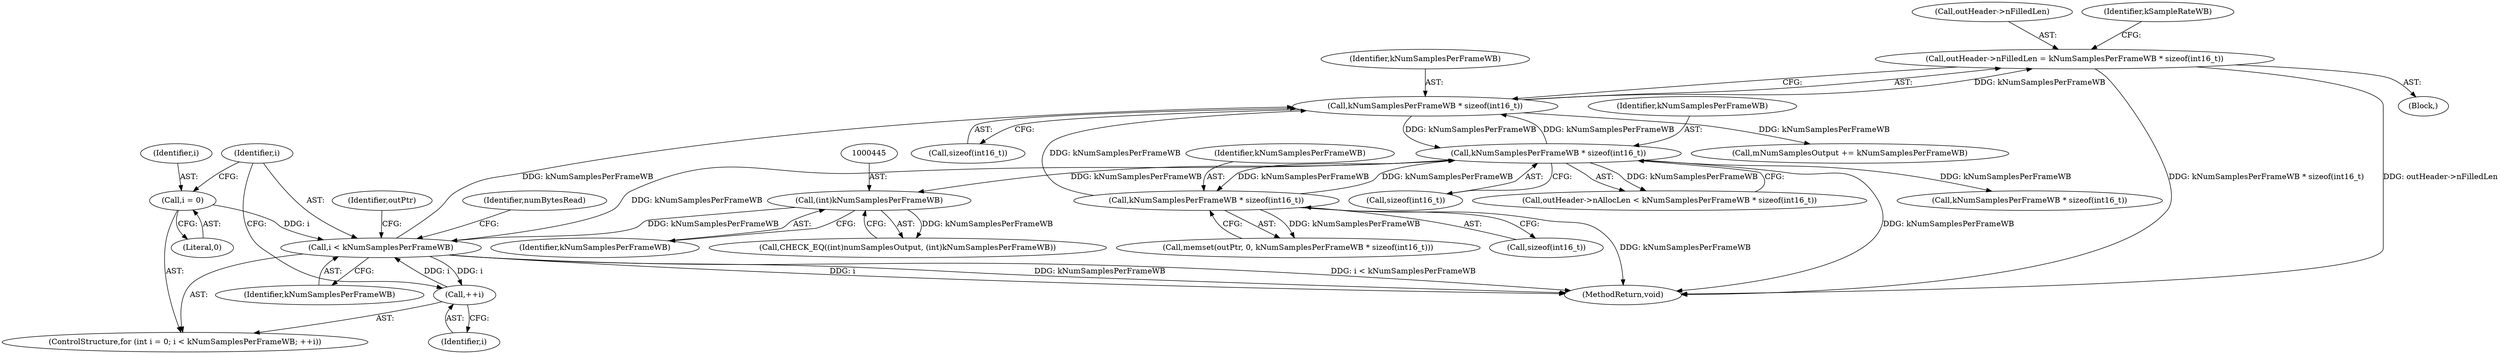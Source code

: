 digraph "0_Android_65756b4082cd79a2d99b2ccb5b392291fd53703f@pointer" {
"1000505" [label="(Call,outHeader->nFilledLen = kNumSamplesPerFrameWB * sizeof(int16_t))"];
"1000509" [label="(Call,kNumSamplesPerFrameWB * sizeof(int16_t))"];
"1000403" [label="(Call,kNumSamplesPerFrameWB * sizeof(int16_t))"];
"1000320" [label="(Call,kNumSamplesPerFrameWB * sizeof(int16_t))"];
"1000452" [label="(Call,i < kNumSamplesPerFrameWB)"];
"1000449" [label="(Call,i = 0)"];
"1000455" [label="(Call,++i)"];
"1000444" [label="(Call,(int)kNumSamplesPerFrameWB)"];
"1000506" [label="(Call,outHeader->nFilledLen)"];
"1000400" [label="(Call,memset(outPtr, 0, kNumSamplesPerFrameWB * sizeof(int16_t)))"];
"1000321" [label="(Identifier,kNumSamplesPerFrameWB)"];
"1000464" [label="(Identifier,numBytesRead)"];
"1000505" [label="(Call,outHeader->nFilledLen = kNumSamplesPerFrameWB * sizeof(int16_t))"];
"1000453" [label="(Identifier,i)"];
"1000513" [label="(Identifier,kSampleRateWB)"];
"1000510" [label="(Identifier,kNumSamplesPerFrameWB)"];
"1000514" [label="(Call,mNumSamplesOutput += kNumSamplesPerFrameWB)"];
"1000403" [label="(Call,kNumSamplesPerFrameWB * sizeof(int16_t))"];
"1000405" [label="(Call,sizeof(int16_t))"];
"1000449" [label="(Call,i = 0)"];
"1000456" [label="(Identifier,i)"];
"1000511" [label="(Call,sizeof(int16_t))"];
"1000455" [label="(Call,++i)"];
"1000322" [label="(Call,sizeof(int16_t))"];
"1000451" [label="(Literal,0)"];
"1000404" [label="(Identifier,kNumSamplesPerFrameWB)"];
"1000444" [label="(Call,(int)kNumSamplesPerFrameWB)"];
"1000454" [label="(Identifier,kNumSamplesPerFrameWB)"];
"1000447" [label="(ControlStructure,for (int i = 0; i < kNumSamplesPerFrameWB; ++i))"];
"1000509" [label="(Call,kNumSamplesPerFrameWB * sizeof(int16_t))"];
"1000450" [label="(Identifier,i)"];
"1000316" [label="(Call,outHeader->nAllocLen < kNumSamplesPerFrameWB * sizeof(int16_t))"];
"1000556" [label="(MethodReturn,void)"];
"1000327" [label="(Call,kNumSamplesPerFrameWB * sizeof(int16_t))"];
"1000452" [label="(Call,i < kNumSamplesPerFrameWB)"];
"1000320" [label="(Call,kNumSamplesPerFrameWB * sizeof(int16_t))"];
"1000446" [label="(Identifier,kNumSamplesPerFrameWB)"];
"1000460" [label="(Identifier,outPtr)"];
"1000440" [label="(Call,CHECK_EQ((int)numSamplesOutput, (int)kNumSamplesPerFrameWB))"];
"1000504" [label="(Block,)"];
"1000505" -> "1000504"  [label="AST: "];
"1000505" -> "1000509"  [label="CFG: "];
"1000506" -> "1000505"  [label="AST: "];
"1000509" -> "1000505"  [label="AST: "];
"1000513" -> "1000505"  [label="CFG: "];
"1000505" -> "1000556"  [label="DDG: kNumSamplesPerFrameWB * sizeof(int16_t)"];
"1000505" -> "1000556"  [label="DDG: outHeader->nFilledLen"];
"1000509" -> "1000505"  [label="DDG: kNumSamplesPerFrameWB"];
"1000509" -> "1000511"  [label="CFG: "];
"1000510" -> "1000509"  [label="AST: "];
"1000511" -> "1000509"  [label="AST: "];
"1000509" -> "1000320"  [label="DDG: kNumSamplesPerFrameWB"];
"1000403" -> "1000509"  [label="DDG: kNumSamplesPerFrameWB"];
"1000320" -> "1000509"  [label="DDG: kNumSamplesPerFrameWB"];
"1000452" -> "1000509"  [label="DDG: kNumSamplesPerFrameWB"];
"1000509" -> "1000514"  [label="DDG: kNumSamplesPerFrameWB"];
"1000403" -> "1000400"  [label="AST: "];
"1000403" -> "1000405"  [label="CFG: "];
"1000404" -> "1000403"  [label="AST: "];
"1000405" -> "1000403"  [label="AST: "];
"1000400" -> "1000403"  [label="CFG: "];
"1000403" -> "1000556"  [label="DDG: kNumSamplesPerFrameWB"];
"1000403" -> "1000320"  [label="DDG: kNumSamplesPerFrameWB"];
"1000403" -> "1000400"  [label="DDG: kNumSamplesPerFrameWB"];
"1000320" -> "1000403"  [label="DDG: kNumSamplesPerFrameWB"];
"1000320" -> "1000316"  [label="AST: "];
"1000320" -> "1000322"  [label="CFG: "];
"1000321" -> "1000320"  [label="AST: "];
"1000322" -> "1000320"  [label="AST: "];
"1000316" -> "1000320"  [label="CFG: "];
"1000320" -> "1000556"  [label="DDG: kNumSamplesPerFrameWB"];
"1000320" -> "1000316"  [label="DDG: kNumSamplesPerFrameWB"];
"1000452" -> "1000320"  [label="DDG: kNumSamplesPerFrameWB"];
"1000320" -> "1000327"  [label="DDG: kNumSamplesPerFrameWB"];
"1000320" -> "1000444"  [label="DDG: kNumSamplesPerFrameWB"];
"1000452" -> "1000447"  [label="AST: "];
"1000452" -> "1000454"  [label="CFG: "];
"1000453" -> "1000452"  [label="AST: "];
"1000454" -> "1000452"  [label="AST: "];
"1000460" -> "1000452"  [label="CFG: "];
"1000464" -> "1000452"  [label="CFG: "];
"1000452" -> "1000556"  [label="DDG: i < kNumSamplesPerFrameWB"];
"1000452" -> "1000556"  [label="DDG: i"];
"1000452" -> "1000556"  [label="DDG: kNumSamplesPerFrameWB"];
"1000449" -> "1000452"  [label="DDG: i"];
"1000455" -> "1000452"  [label="DDG: i"];
"1000444" -> "1000452"  [label="DDG: kNumSamplesPerFrameWB"];
"1000452" -> "1000455"  [label="DDG: i"];
"1000449" -> "1000447"  [label="AST: "];
"1000449" -> "1000451"  [label="CFG: "];
"1000450" -> "1000449"  [label="AST: "];
"1000451" -> "1000449"  [label="AST: "];
"1000453" -> "1000449"  [label="CFG: "];
"1000455" -> "1000447"  [label="AST: "];
"1000455" -> "1000456"  [label="CFG: "];
"1000456" -> "1000455"  [label="AST: "];
"1000453" -> "1000455"  [label="CFG: "];
"1000444" -> "1000440"  [label="AST: "];
"1000444" -> "1000446"  [label="CFG: "];
"1000445" -> "1000444"  [label="AST: "];
"1000446" -> "1000444"  [label="AST: "];
"1000440" -> "1000444"  [label="CFG: "];
"1000444" -> "1000440"  [label="DDG: kNumSamplesPerFrameWB"];
}
